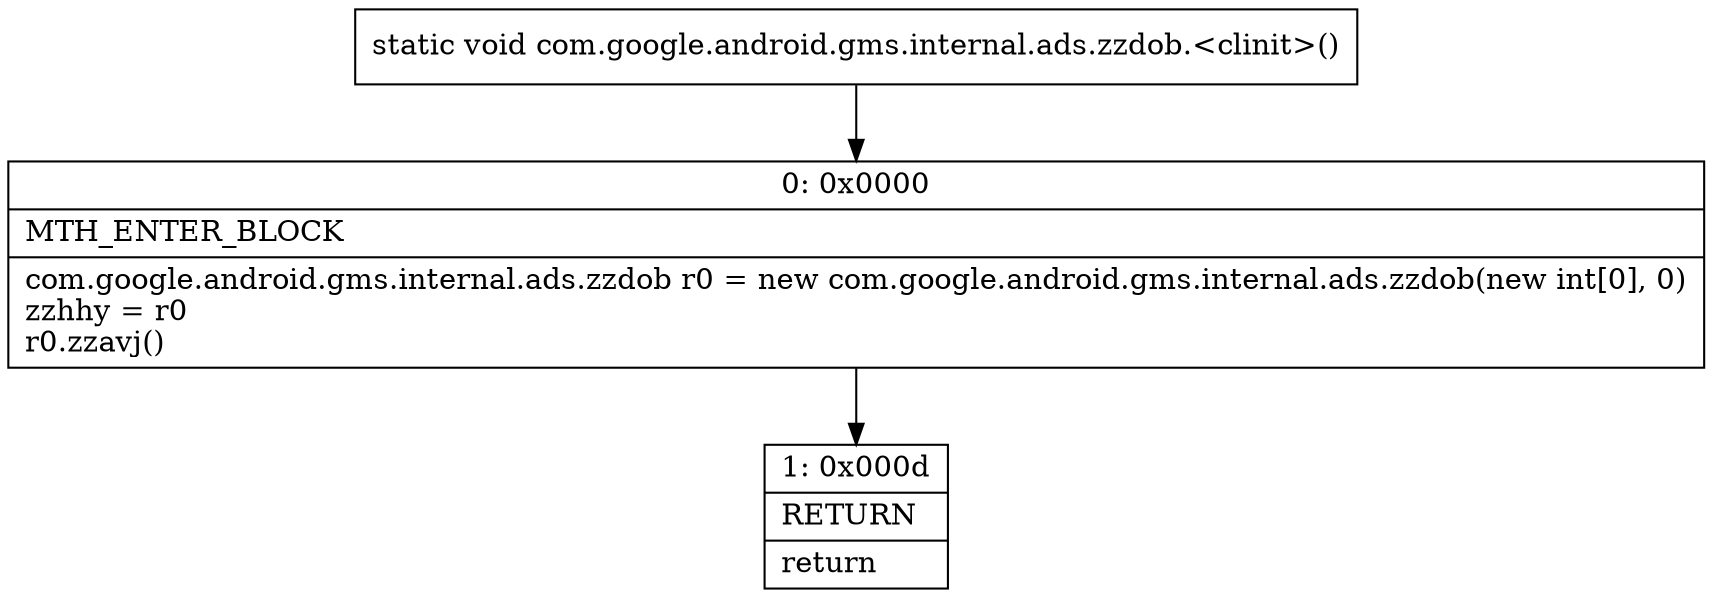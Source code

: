 digraph "CFG forcom.google.android.gms.internal.ads.zzdob.\<clinit\>()V" {
Node_0 [shape=record,label="{0\:\ 0x0000|MTH_ENTER_BLOCK\l|com.google.android.gms.internal.ads.zzdob r0 = new com.google.android.gms.internal.ads.zzdob(new int[0], 0)\lzzhhy = r0\lr0.zzavj()\l}"];
Node_1 [shape=record,label="{1\:\ 0x000d|RETURN\l|return\l}"];
MethodNode[shape=record,label="{static void com.google.android.gms.internal.ads.zzdob.\<clinit\>() }"];
MethodNode -> Node_0;
Node_0 -> Node_1;
}

